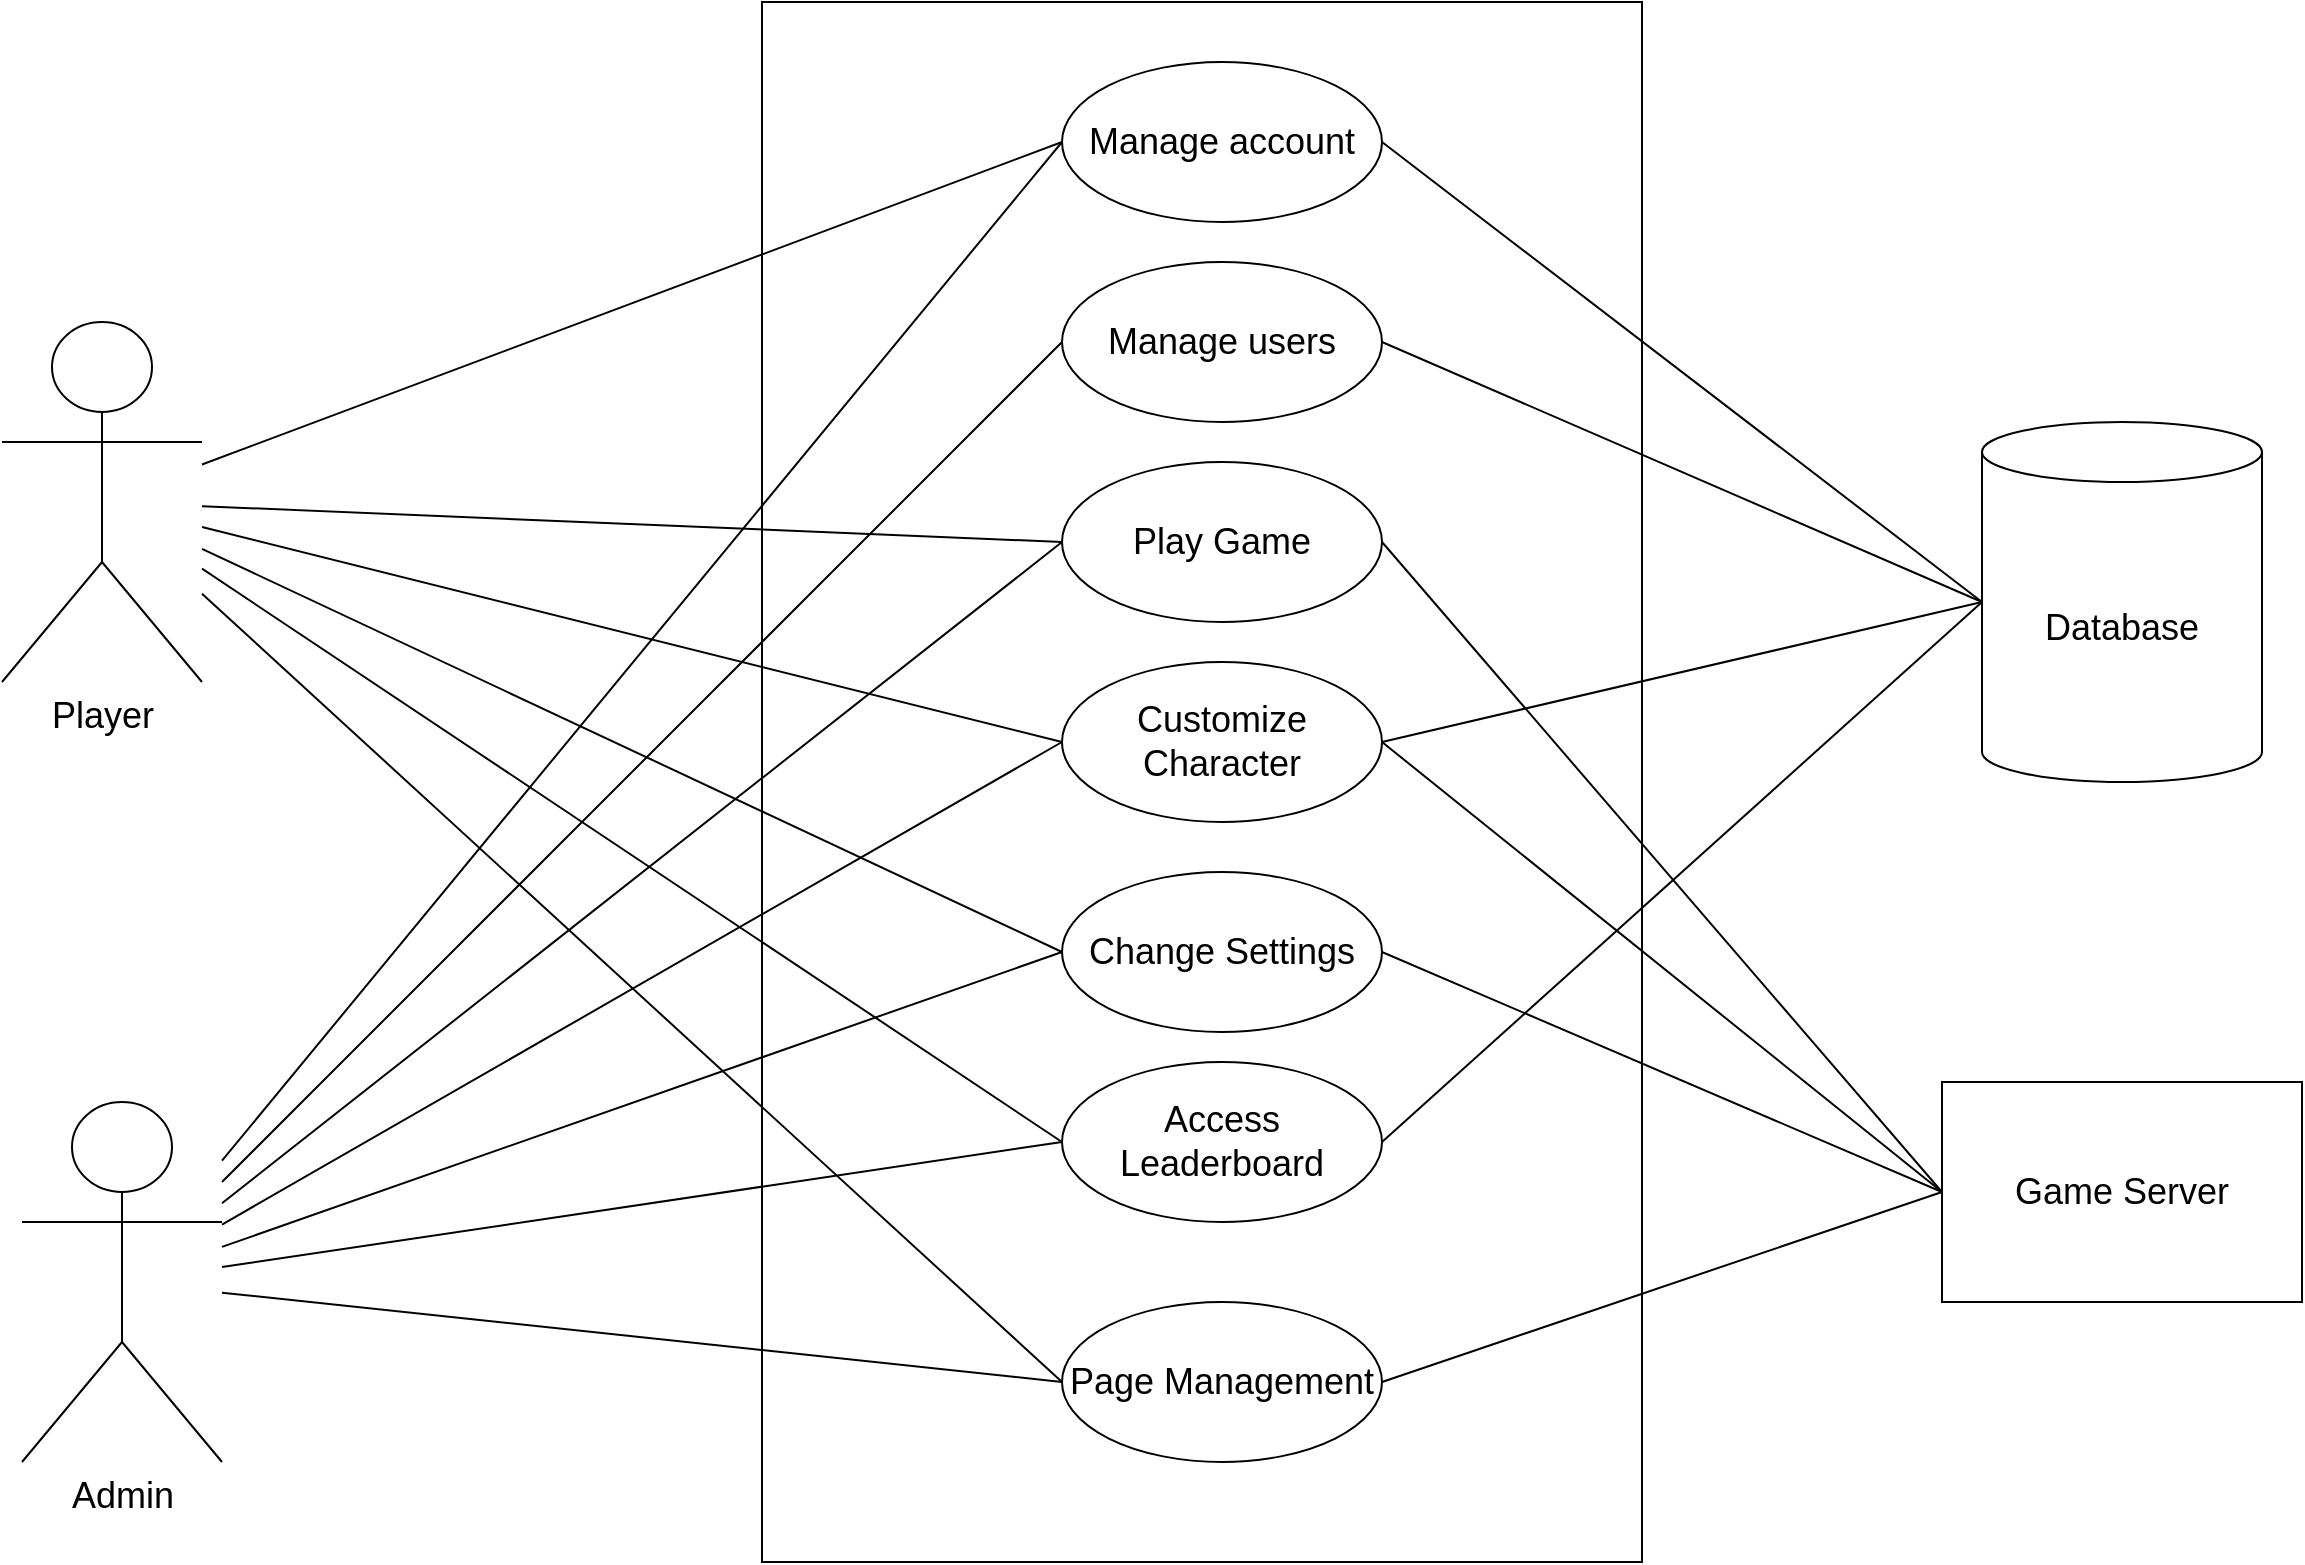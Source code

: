 <mxfile version="24.1.0" type="device">
  <diagram name="Page-1" id="dKIv_pKYuzYlxnpHwRoq">
    <mxGraphModel dx="3381" dy="1170" grid="1" gridSize="10" guides="1" tooltips="1" connect="1" arrows="1" fold="1" page="1" pageScale="1" pageWidth="1654" pageHeight="1169" math="0" shadow="0">
      <root>
        <mxCell id="0" />
        <mxCell id="1" parent="0" />
        <mxCell id="MGfizrTTNc4u4eXpF6dr-9" value="" style="rounded=0;whiteSpace=wrap;html=1;" parent="1" vertex="1">
          <mxGeometry x="-1170" y="70" width="440" height="780" as="geometry" />
        </mxCell>
        <mxCell id="LI9xPymGCx_LkkIlfltg-1" value="Game Server" style="html=1;whiteSpace=wrap;fontSize=18;" parent="1" vertex="1">
          <mxGeometry x="-580" y="610" width="180" height="110" as="geometry" />
        </mxCell>
        <mxCell id="LI9xPymGCx_LkkIlfltg-2" value="Database" style="shape=cylinder3;whiteSpace=wrap;html=1;boundedLbl=1;backgroundOutline=1;size=15;fontSize=18;" parent="1" vertex="1">
          <mxGeometry x="-560" y="280" width="140" height="180" as="geometry" />
        </mxCell>
        <mxCell id="LI9xPymGCx_LkkIlfltg-4" value="&lt;font style=&quot;font-size: 18px;&quot;&gt;Admin&lt;/font&gt;" style="shape=umlActor;verticalLabelPosition=bottom;verticalAlign=top;html=1;" parent="1" vertex="1">
          <mxGeometry x="-1540" y="620" width="100" height="180" as="geometry" />
        </mxCell>
        <mxCell id="xwUVV70QhjFmKSU07kpc-3" value="Player" style="shape=umlActor;verticalLabelPosition=bottom;verticalAlign=top;html=1;fontSize=18;" parent="1" vertex="1">
          <mxGeometry x="-1550" y="230" width="100" height="180" as="geometry" />
        </mxCell>
        <mxCell id="xwUVV70QhjFmKSU07kpc-5" value="Manage users" style="ellipse;whiteSpace=wrap;html=1;fontSize=18;" parent="1" vertex="1">
          <mxGeometry x="-1020" y="200" width="160" height="80" as="geometry" />
        </mxCell>
        <mxCell id="xwUVV70QhjFmKSU07kpc-7" value="Play Game" style="ellipse;whiteSpace=wrap;html=1;fontSize=18;" parent="1" vertex="1">
          <mxGeometry x="-1020" y="300" width="160" height="80" as="geometry" />
        </mxCell>
        <mxCell id="MGfizrTTNc4u4eXpF6dr-1" value="" style="endArrow=none;html=1;rounded=0;entryX=0;entryY=0.5;entryDx=0;entryDy=0;" parent="1" source="xwUVV70QhjFmKSU07kpc-3" target="MGfizrTTNc4u4eXpF6dr-4" edge="1">
          <mxGeometry width="50" height="50" relative="1" as="geometry">
            <mxPoint x="-1180" y="280" as="sourcePoint" />
            <mxPoint x="-1130" y="230" as="targetPoint" />
          </mxGeometry>
        </mxCell>
        <mxCell id="MGfizrTTNc4u4eXpF6dr-2" value="" style="endArrow=none;html=1;rounded=0;entryX=0;entryY=0.5;entryDx=0;entryDy=0;" parent="1" source="LI9xPymGCx_LkkIlfltg-4" target="xwUVV70QhjFmKSU07kpc-5" edge="1">
          <mxGeometry width="50" height="50" relative="1" as="geometry">
            <mxPoint x="-1440" y="390" as="sourcePoint" />
            <mxPoint x="-1270" y="150" as="targetPoint" />
          </mxGeometry>
        </mxCell>
        <mxCell id="MGfizrTTNc4u4eXpF6dr-3" value="" style="endArrow=none;html=1;rounded=0;entryX=0;entryY=0.5;entryDx=0;entryDy=0;" parent="1" source="LI9xPymGCx_LkkIlfltg-4" target="xwUVV70QhjFmKSU07kpc-7" edge="1">
          <mxGeometry width="50" height="50" relative="1" as="geometry">
            <mxPoint x="-1440" y="350" as="sourcePoint" />
            <mxPoint x="-1270" y="150" as="targetPoint" />
          </mxGeometry>
        </mxCell>
        <mxCell id="MGfizrTTNc4u4eXpF6dr-4" value="Manage account" style="ellipse;whiteSpace=wrap;html=1;fontSize=18;" parent="1" vertex="1">
          <mxGeometry x="-1020" y="100" width="160" height="80" as="geometry" />
        </mxCell>
        <mxCell id="MGfizrTTNc4u4eXpF6dr-5" value="" style="endArrow=none;html=1;rounded=0;entryX=0;entryY=0.5;entryDx=0;entryDy=0;entryPerimeter=0;exitX=1;exitY=0.5;exitDx=0;exitDy=0;" parent="1" source="MGfizrTTNc4u4eXpF6dr-4" target="LI9xPymGCx_LkkIlfltg-2" edge="1">
          <mxGeometry width="50" height="50" relative="1" as="geometry">
            <mxPoint x="-1160" y="280" as="sourcePoint" />
            <mxPoint x="-1110" y="230" as="targetPoint" />
          </mxGeometry>
        </mxCell>
        <mxCell id="MGfizrTTNc4u4eXpF6dr-6" value="" style="endArrow=none;html=1;rounded=0;entryX=0;entryY=0.5;entryDx=0;entryDy=0;" parent="1" source="LI9xPymGCx_LkkIlfltg-4" target="MGfizrTTNc4u4eXpF6dr-4" edge="1">
          <mxGeometry width="50" height="50" relative="1" as="geometry">
            <mxPoint x="-1430" y="385" as="sourcePoint" />
            <mxPoint x="-1280" y="250" as="targetPoint" />
          </mxGeometry>
        </mxCell>
        <mxCell id="MGfizrTTNc4u4eXpF6dr-7" value="Customize Character" style="ellipse;whiteSpace=wrap;html=1;fontSize=18;" parent="1" vertex="1">
          <mxGeometry x="-1020" y="400" width="160" height="80" as="geometry" />
        </mxCell>
        <mxCell id="MGfizrTTNc4u4eXpF6dr-10" value="Change Settings" style="ellipse;whiteSpace=wrap;html=1;fontSize=18;" parent="1" vertex="1">
          <mxGeometry x="-1020" y="505" width="160" height="80" as="geometry" />
        </mxCell>
        <mxCell id="MGfizrTTNc4u4eXpF6dr-11" value="Access Leaderboard" style="ellipse;whiteSpace=wrap;html=1;fontSize=18;" parent="1" vertex="1">
          <mxGeometry x="-1020" y="600" width="160" height="80" as="geometry" />
        </mxCell>
        <mxCell id="MGfizrTTNc4u4eXpF6dr-12" value="&lt;font color=&quot;#000000&quot;&gt;Page Management&lt;/font&gt;" style="ellipse;whiteSpace=wrap;html=1;fontSize=18;fontColor=#FF0000;" parent="1" vertex="1">
          <mxGeometry x="-1020" y="720" width="160" height="80" as="geometry" />
        </mxCell>
        <mxCell id="MGfizrTTNc4u4eXpF6dr-14" value="" style="endArrow=none;html=1;rounded=0;entryX=0;entryY=0.5;entryDx=0;entryDy=0;" parent="1" source="xwUVV70QhjFmKSU07kpc-3" target="MGfizrTTNc4u4eXpF6dr-7" edge="1">
          <mxGeometry width="50" height="50" relative="1" as="geometry">
            <mxPoint x="-1450" y="288" as="sourcePoint" />
            <mxPoint x="-1030" y="270" as="targetPoint" />
          </mxGeometry>
        </mxCell>
        <mxCell id="MGfizrTTNc4u4eXpF6dr-15" value="" style="endArrow=none;html=1;rounded=0;entryX=0;entryY=0.5;entryDx=0;entryDy=0;" parent="1" source="LI9xPymGCx_LkkIlfltg-4" target="MGfizrTTNc4u4eXpF6dr-7" edge="1">
          <mxGeometry width="50" height="50" relative="1" as="geometry">
            <mxPoint x="-1470" y="270" as="sourcePoint" />
            <mxPoint x="-1050" y="520" as="targetPoint" />
          </mxGeometry>
        </mxCell>
        <mxCell id="MGfizrTTNc4u4eXpF6dr-16" value="" style="endArrow=none;html=1;rounded=0;entryX=0;entryY=0.5;entryDx=0;entryDy=0;" parent="1" source="xwUVV70QhjFmKSU07kpc-3" target="xwUVV70QhjFmKSU07kpc-7" edge="1">
          <mxGeometry width="50" height="50" relative="1" as="geometry">
            <mxPoint x="-1430" y="421" as="sourcePoint" />
            <mxPoint x="-1360" y="690" as="targetPoint" />
          </mxGeometry>
        </mxCell>
        <mxCell id="MGfizrTTNc4u4eXpF6dr-17" value="" style="endArrow=none;html=1;rounded=0;entryX=0;entryY=0.5;entryDx=0;entryDy=0;" parent="1" source="xwUVV70QhjFmKSU07kpc-3" target="MGfizrTTNc4u4eXpF6dr-10" edge="1">
          <mxGeometry width="50" height="50" relative="1" as="geometry">
            <mxPoint x="-1440" y="190" as="sourcePoint" />
            <mxPoint x="-1160" y="790" as="targetPoint" />
          </mxGeometry>
        </mxCell>
        <mxCell id="MGfizrTTNc4u4eXpF6dr-18" value="" style="endArrow=none;html=1;rounded=0;entryX=0;entryY=0.5;entryDx=0;entryDy=0;" parent="1" source="LI9xPymGCx_LkkIlfltg-4" target="MGfizrTTNc4u4eXpF6dr-10" edge="1">
          <mxGeometry width="50" height="50" relative="1" as="geometry">
            <mxPoint x="-1500" y="280" as="sourcePoint" />
            <mxPoint x="-1080" y="635" as="targetPoint" />
          </mxGeometry>
        </mxCell>
        <mxCell id="MGfizrTTNc4u4eXpF6dr-19" value="" style="endArrow=none;html=1;rounded=0;entryX=0;entryY=0.5;entryDx=0;entryDy=0;" parent="1" source="xwUVV70QhjFmKSU07kpc-3" target="MGfizrTTNc4u4eXpF6dr-11" edge="1">
          <mxGeometry width="50" height="50" relative="1" as="geometry">
            <mxPoint x="-1460" y="549" as="sourcePoint" />
            <mxPoint x="-1040" y="661" as="targetPoint" />
          </mxGeometry>
        </mxCell>
        <mxCell id="MGfizrTTNc4u4eXpF6dr-20" value="" style="endArrow=none;html=1;rounded=0;entryX=0;entryY=0.5;entryDx=0;entryDy=0;" parent="1" source="LI9xPymGCx_LkkIlfltg-4" target="MGfizrTTNc4u4eXpF6dr-11" edge="1">
          <mxGeometry width="50" height="50" relative="1" as="geometry">
            <mxPoint x="-1520" y="350" as="sourcePoint" />
            <mxPoint x="-1100" y="779" as="targetPoint" />
          </mxGeometry>
        </mxCell>
        <mxCell id="MGfizrTTNc4u4eXpF6dr-23" value="" style="endArrow=none;html=1;rounded=0;exitX=1;exitY=0.5;exitDx=0;exitDy=0;entryX=0;entryY=0.5;entryDx=0;entryDy=0;entryPerimeter=0;" parent="1" source="xwUVV70QhjFmKSU07kpc-5" target="LI9xPymGCx_LkkIlfltg-2" edge="1">
          <mxGeometry width="50" height="50" relative="1" as="geometry">
            <mxPoint x="-850" y="150" as="sourcePoint" />
            <mxPoint x="-630" y="430" as="targetPoint" />
          </mxGeometry>
        </mxCell>
        <mxCell id="MGfizrTTNc4u4eXpF6dr-24" value="" style="endArrow=none;html=1;rounded=0;exitX=1;exitY=0.5;exitDx=0;exitDy=0;entryX=0;entryY=0.5;entryDx=0;entryDy=0;" parent="1" source="xwUVV70QhjFmKSU07kpc-7" target="LI9xPymGCx_LkkIlfltg-1" edge="1">
          <mxGeometry width="50" height="50" relative="1" as="geometry">
            <mxPoint x="-827" y="430" as="sourcePoint" />
            <mxPoint x="-527" y="510" as="targetPoint" />
          </mxGeometry>
        </mxCell>
        <mxCell id="MGfizrTTNc4u4eXpF6dr-25" value="" style="endArrow=none;html=1;rounded=0;exitX=1;exitY=0.5;exitDx=0;exitDy=0;entryX=0;entryY=0.5;entryDx=0;entryDy=0;entryPerimeter=0;" parent="1" source="MGfizrTTNc4u4eXpF6dr-11" target="LI9xPymGCx_LkkIlfltg-2" edge="1">
          <mxGeometry width="50" height="50" relative="1" as="geometry">
            <mxPoint x="-680" y="340" as="sourcePoint" />
            <mxPoint x="-400" y="725" as="targetPoint" />
          </mxGeometry>
        </mxCell>
        <mxCell id="MGfizrTTNc4u4eXpF6dr-26" value="" style="endArrow=none;html=1;rounded=0;entryX=0;entryY=0.5;entryDx=0;entryDy=0;exitX=1;exitY=0.5;exitDx=0;exitDy=0;" parent="1" source="MGfizrTTNc4u4eXpF6dr-12" target="LI9xPymGCx_LkkIlfltg-1" edge="1">
          <mxGeometry width="50" height="50" relative="1" as="geometry">
            <mxPoint x="-820" y="750" as="sourcePoint" />
            <mxPoint x="-520" y="430" as="targetPoint" />
          </mxGeometry>
        </mxCell>
        <mxCell id="1XchxN8-P_edceO57Sp8-1" value="" style="endArrow=none;html=1;rounded=0;exitX=1;exitY=0.5;exitDx=0;exitDy=0;entryX=0;entryY=0.5;entryDx=0;entryDy=0;entryPerimeter=0;" parent="1" source="MGfizrTTNc4u4eXpF6dr-7" target="LI9xPymGCx_LkkIlfltg-2" edge="1">
          <mxGeometry width="50" height="50" relative="1" as="geometry">
            <mxPoint x="-710" y="352.5" as="sourcePoint" />
            <mxPoint x="-430" y="737.5" as="targetPoint" />
          </mxGeometry>
        </mxCell>
        <mxCell id="1XchxN8-P_edceO57Sp8-2" value="" style="endArrow=none;html=1;rounded=0;exitX=1;exitY=0.5;exitDx=0;exitDy=0;entryX=0;entryY=0.5;entryDx=0;entryDy=0;" parent="1" source="MGfizrTTNc4u4eXpF6dr-7" target="LI9xPymGCx_LkkIlfltg-1" edge="1">
          <mxGeometry width="50" height="50" relative="1" as="geometry">
            <mxPoint x="-770" y="570" as="sourcePoint" />
            <mxPoint x="-590" y="700" as="targetPoint" />
          </mxGeometry>
        </mxCell>
        <mxCell id="1XchxN8-P_edceO57Sp8-3" value="" style="endArrow=none;html=1;rounded=0;exitX=1;exitY=0.5;exitDx=0;exitDy=0;entryX=0;entryY=0.5;entryDx=0;entryDy=0;" parent="1" source="MGfizrTTNc4u4eXpF6dr-10" target="LI9xPymGCx_LkkIlfltg-1" edge="1">
          <mxGeometry width="50" height="50" relative="1" as="geometry">
            <mxPoint x="-800" y="640" as="sourcePoint" />
            <mxPoint x="-520" y="925" as="targetPoint" />
          </mxGeometry>
        </mxCell>
        <mxCell id="lzAEmCi3kCfQmZ_lBvcs-1" value="" style="endArrow=none;html=1;rounded=0;entryX=0;entryY=0.5;entryDx=0;entryDy=0;" edge="1" parent="1" source="xwUVV70QhjFmKSU07kpc-3" target="MGfizrTTNc4u4eXpF6dr-12">
          <mxGeometry width="50" height="50" relative="1" as="geometry">
            <mxPoint x="-1430" y="773" as="sourcePoint" />
            <mxPoint x="-1010" y="710" as="targetPoint" />
          </mxGeometry>
        </mxCell>
        <mxCell id="lzAEmCi3kCfQmZ_lBvcs-2" value="" style="endArrow=none;html=1;rounded=0;entryX=0;entryY=0.5;entryDx=0;entryDy=0;" edge="1" parent="1" source="LI9xPymGCx_LkkIlfltg-4" target="MGfizrTTNc4u4eXpF6dr-12">
          <mxGeometry width="50" height="50" relative="1" as="geometry">
            <mxPoint x="-1470" y="420" as="sourcePoint" />
            <mxPoint x="-1040" y="814" as="targetPoint" />
          </mxGeometry>
        </mxCell>
      </root>
    </mxGraphModel>
  </diagram>
</mxfile>
